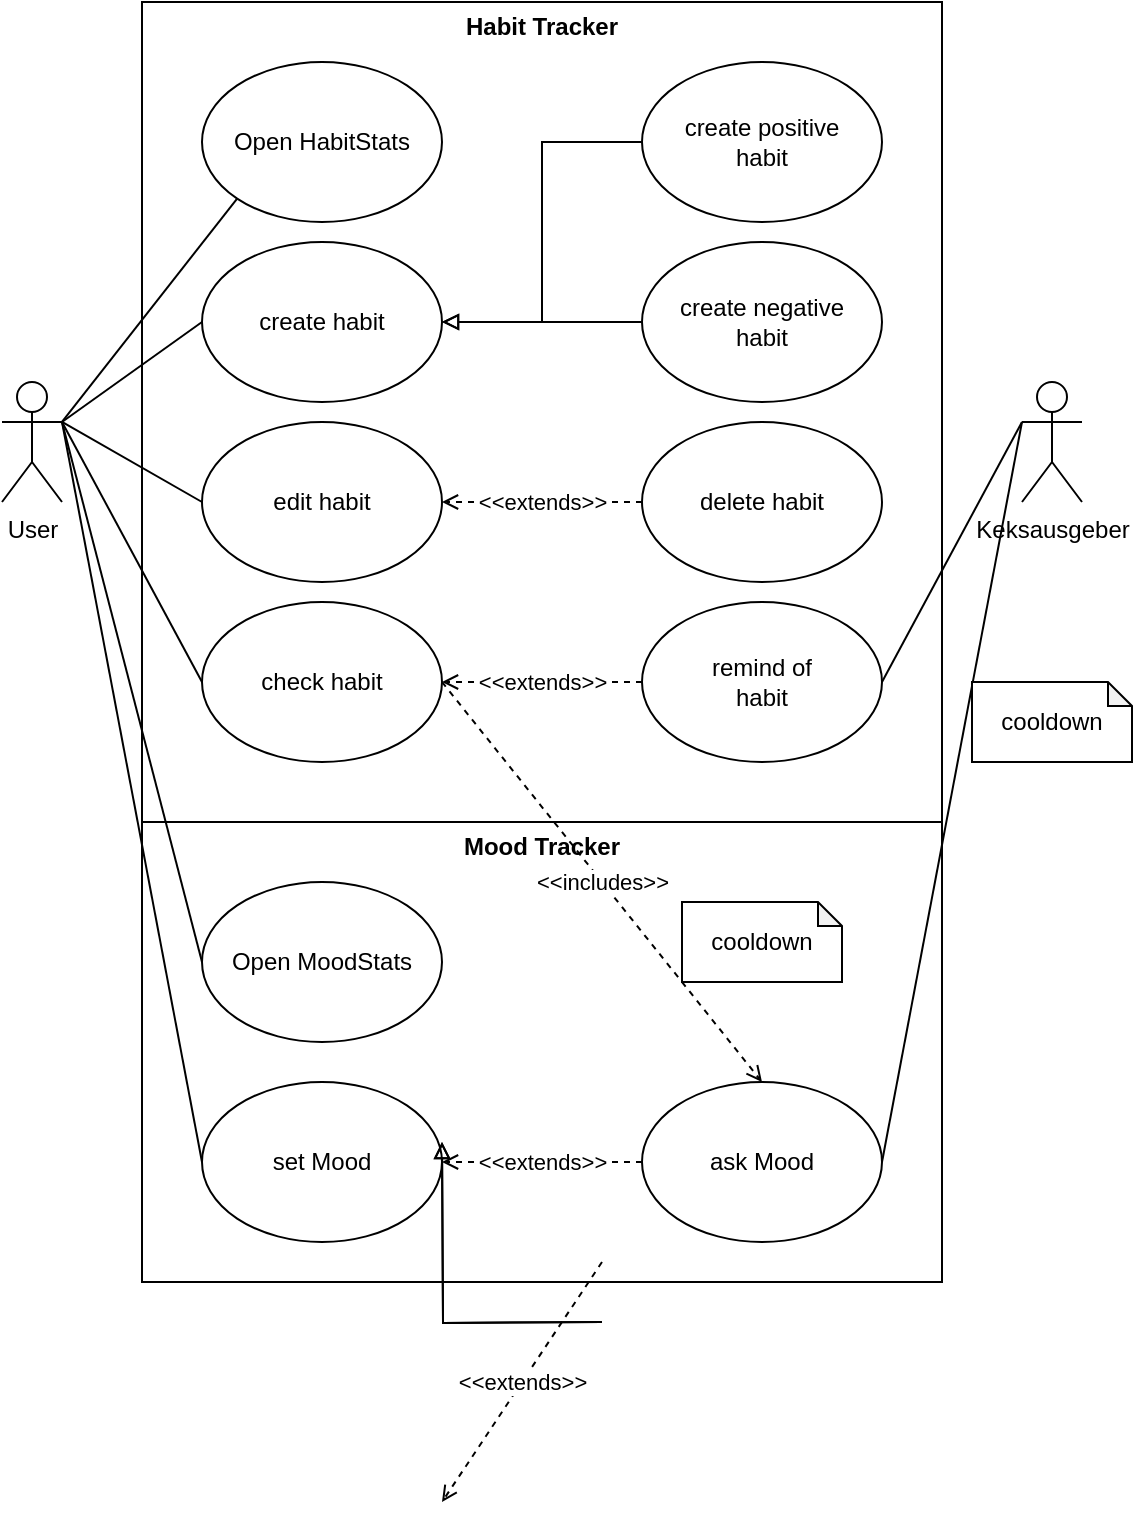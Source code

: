 <mxfile version="15.5.2" type="device" pages="3"><diagram id="Qp9k4GwFQsT3vv3dEzPT" name="Habit Tracker"><mxGraphModel dx="691" dy="1913" grid="1" gridSize="10" guides="1" tooltips="1" connect="1" arrows="1" fold="1" page="1" pageScale="1" pageWidth="827" pageHeight="1169" background="#ffffff" math="0" shadow="0"><root><mxCell id="0"/><mxCell id="1" parent="0"/><mxCell id="lLel2rtWcx4q43UMJfzU-2" value="Habit Tracker" style="swimlane;verticalAlign=middle;swimlaneLine=0;fillColor=none;" parent="1" vertex="1"><mxGeometry x="280" y="-210" width="400" height="410" as="geometry"><mxRectangle x="280" y="-210" width="110" height="23" as="alternateBounds"/></mxGeometry></mxCell><mxCell id="lLel2rtWcx4q43UMJfzU-4" value="create habit" style="ellipse;whiteSpace=wrap;html=1;verticalAlign=middle;fillColor=none;" parent="lLel2rtWcx4q43UMJfzU-2" vertex="1"><mxGeometry x="30" y="120" width="120" height="80" as="geometry"/></mxCell><mxCell id="lLel2rtWcx4q43UMJfzU-5" value="edit habit" style="ellipse;whiteSpace=wrap;html=1;verticalAlign=middle;fillColor=none;" parent="lLel2rtWcx4q43UMJfzU-2" vertex="1"><mxGeometry x="30" y="210" width="120" height="80" as="geometry"/></mxCell><mxCell id="lLel2rtWcx4q43UMJfzU-6" value="check habit" style="ellipse;whiteSpace=wrap;html=1;verticalAlign=middle;fillColor=none;" parent="lLel2rtWcx4q43UMJfzU-2" vertex="1"><mxGeometry x="30" y="300" width="120" height="80" as="geometry"/></mxCell><mxCell id="ghl63SZsgo9a_e7Ybc6T-1" value="Open HabitStats" style="ellipse;whiteSpace=wrap;html=1;verticalAlign=middle;fillColor=none;" parent="lLel2rtWcx4q43UMJfzU-2" vertex="1"><mxGeometry x="30" y="30" width="120" height="80" as="geometry"/></mxCell><mxCell id="ghl63SZsgo9a_e7Ybc6T-2" value="create positive&lt;br&gt;habit" style="ellipse;whiteSpace=wrap;html=1;verticalAlign=middle;fillColor=none;" parent="lLel2rtWcx4q43UMJfzU-2" vertex="1"><mxGeometry x="250" y="30" width="120" height="80" as="geometry"/></mxCell><mxCell id="ghl63SZsgo9a_e7Ybc6T-3" value="create negative&lt;br&gt;habit" style="ellipse;whiteSpace=wrap;html=1;verticalAlign=middle;fillColor=none;" parent="lLel2rtWcx4q43UMJfzU-2" vertex="1"><mxGeometry x="250" y="120" width="120" height="80" as="geometry"/></mxCell><mxCell id="ghl63SZsgo9a_e7Ybc6T-4" value="delete habit" style="ellipse;whiteSpace=wrap;html=1;verticalAlign=middle;fillColor=none;" parent="lLel2rtWcx4q43UMJfzU-2" vertex="1"><mxGeometry x="250" y="210" width="120" height="80" as="geometry"/></mxCell><mxCell id="ghl63SZsgo9a_e7Ybc6T-5" value="remind of&lt;br&gt;habit" style="ellipse;whiteSpace=wrap;html=1;verticalAlign=middle;fillColor=none;" parent="lLel2rtWcx4q43UMJfzU-2" vertex="1"><mxGeometry x="250" y="300" width="120" height="80" as="geometry"/></mxCell><mxCell id="ghl63SZsgo9a_e7Ybc6T-13" value="" style="endArrow=block;html=1;rounded=0;strokeWidth=1;entryX=1;entryY=0.5;entryDx=0;entryDy=0;exitX=0;exitY=0.5;exitDx=0;exitDy=0;edgeStyle=orthogonalEdgeStyle;endFill=0;" parent="lLel2rtWcx4q43UMJfzU-2" source="ghl63SZsgo9a_e7Ybc6T-2" target="lLel2rtWcx4q43UMJfzU-4" edge="1"><mxGeometry width="50" height="50" relative="1" as="geometry"><mxPoint x="230" y="250" as="sourcePoint"/><mxPoint x="280" y="200" as="targetPoint"/></mxGeometry></mxCell><mxCell id="ghl63SZsgo9a_e7Ybc6T-14" value="" style="endArrow=block;html=1;rounded=0;strokeWidth=1;entryX=1;entryY=0.5;entryDx=0;entryDy=0;exitX=0;exitY=0.5;exitDx=0;exitDy=0;edgeStyle=orthogonalEdgeStyle;endFill=0;" parent="lLel2rtWcx4q43UMJfzU-2" source="ghl63SZsgo9a_e7Ybc6T-3" target="lLel2rtWcx4q43UMJfzU-4" edge="1"><mxGeometry width="50" height="50" relative="1" as="geometry"><mxPoint x="230" y="250" as="sourcePoint"/><mxPoint x="280" y="200" as="targetPoint"/></mxGeometry></mxCell><mxCell id="ghl63SZsgo9a_e7Ybc6T-15" value="&amp;lt;&amp;lt;extends&amp;gt;&amp;gt;" style="endArrow=open;html=1;rounded=0;strokeWidth=1;entryX=1;entryY=0.5;entryDx=0;entryDy=0;exitX=0;exitY=0.5;exitDx=0;exitDy=0;dashed=1;endFill=0;" parent="lLel2rtWcx4q43UMJfzU-2" source="ghl63SZsgo9a_e7Ybc6T-4" target="lLel2rtWcx4q43UMJfzU-5" edge="1"><mxGeometry width="50" height="50" relative="1" as="geometry"><mxPoint x="230" y="220" as="sourcePoint"/><mxPoint x="280" y="170" as="targetPoint"/></mxGeometry></mxCell><mxCell id="ghl63SZsgo9a_e7Ybc6T-18" value="&amp;lt;&amp;lt;extends&amp;gt;&amp;gt;" style="endArrow=open;html=1;rounded=0;dashed=1;strokeWidth=1;entryX=1;entryY=0.5;entryDx=0;entryDy=0;exitX=0;exitY=0.5;exitDx=0;exitDy=0;endFill=0;" parent="lLel2rtWcx4q43UMJfzU-2" source="ghl63SZsgo9a_e7Ybc6T-5" target="lLel2rtWcx4q43UMJfzU-6" edge="1"><mxGeometry width="50" height="50" relative="1" as="geometry"><mxPoint x="230" y="220" as="sourcePoint"/><mxPoint x="280" y="170" as="targetPoint"/></mxGeometry></mxCell><mxCell id="ghl63SZsgo9a_e7Ybc6T-8" value="" style="edgeStyle=none;rounded=0;orthogonalLoop=1;jettySize=auto;html=1;endArrow=none;endFill=0;strokeWidth=1;entryX=0;entryY=0.5;entryDx=0;entryDy=0;exitX=1;exitY=0.333;exitDx=0;exitDy=0;exitPerimeter=0;" parent="1" source="lLel2rtWcx4q43UMJfzU-3" target="lLel2rtWcx4q43UMJfzU-5" edge="1"><mxGeometry relative="1" as="geometry"><mxPoint x="150" y="30" as="sourcePoint"/><mxPoint x="250" y="160" as="targetPoint"/></mxGeometry></mxCell><mxCell id="lLel2rtWcx4q43UMJfzU-3" value="User" style="shape=umlActor;verticalLabelPosition=bottom;verticalAlign=top;html=1;outlineConnect=0;fillColor=none;" parent="1" vertex="1"><mxGeometry x="210" y="-20" width="30" height="60" as="geometry"/></mxCell><mxCell id="ghl63SZsgo9a_e7Ybc6T-10" value="" style="endArrow=none;html=1;rounded=0;strokeWidth=1;entryX=0;entryY=0.5;entryDx=0;entryDy=0;exitX=1;exitY=0.333;exitDx=0;exitDy=0;exitPerimeter=0;" parent="1" source="lLel2rtWcx4q43UMJfzU-3" target="lLel2rtWcx4q43UMJfzU-6" edge="1"><mxGeometry width="50" height="50" relative="1" as="geometry"><mxPoint x="140" y="40" as="sourcePoint"/><mxPoint x="670" y="70" as="targetPoint"/></mxGeometry></mxCell><mxCell id="ghl63SZsgo9a_e7Ybc6T-11" value="" style="endArrow=none;html=1;rounded=0;strokeWidth=1;exitX=0;exitY=0.5;exitDx=0;exitDy=0;entryX=1;entryY=0.333;entryDx=0;entryDy=0;entryPerimeter=0;" parent="1" source="lLel2rtWcx4q43UMJfzU-4" target="lLel2rtWcx4q43UMJfzU-3" edge="1"><mxGeometry width="50" height="50" relative="1" as="geometry"><mxPoint x="620" y="120" as="sourcePoint"/><mxPoint x="130" y="30" as="targetPoint"/></mxGeometry></mxCell><mxCell id="ghl63SZsgo9a_e7Ybc6T-12" value="" style="endArrow=none;html=1;rounded=0;strokeWidth=1;exitX=1;exitY=0.333;exitDx=0;exitDy=0;exitPerimeter=0;entryX=0;entryY=1;entryDx=0;entryDy=0;" parent="1" source="lLel2rtWcx4q43UMJfzU-3" target="ghl63SZsgo9a_e7Ybc6T-1" edge="1"><mxGeometry width="50" height="50" relative="1" as="geometry"><mxPoint x="510" y="40" as="sourcePoint"/><mxPoint x="560" y="-10" as="targetPoint"/></mxGeometry></mxCell><mxCell id="ghl63SZsgo9a_e7Ybc6T-16" value="Keksausgeber" style="shape=umlActor;verticalLabelPosition=bottom;verticalAlign=top;html=1;outlineConnect=0;fillColor=none;" parent="1" vertex="1"><mxGeometry x="720" y="-20" width="30" height="60" as="geometry"/></mxCell><mxCell id="ghl63SZsgo9a_e7Ybc6T-17" value="" style="endArrow=none;html=1;rounded=0;strokeWidth=1;entryX=1;entryY=0.5;entryDx=0;entryDy=0;exitX=0;exitY=0.333;exitDx=0;exitDy=0;exitPerimeter=0;" parent="1" source="ghl63SZsgo9a_e7Ybc6T-16" target="ghl63SZsgo9a_e7Ybc6T-5" edge="1"><mxGeometry width="50" height="50" relative="1" as="geometry"><mxPoint x="510" y="10" as="sourcePoint"/><mxPoint x="560" y="-40" as="targetPoint"/><Array as="points"/></mxGeometry></mxCell><mxCell id="c0h4RcrNZui7EozZj5rY-29" value="Mood Tracker" style="swimlane;verticalAlign=middle;swimlaneLine=0;fillColor=none;" vertex="1" parent="1"><mxGeometry x="280" y="200" width="400" height="230" as="geometry"><mxRectangle x="280" y="-210" width="110" height="23" as="alternateBounds"/></mxGeometry></mxCell><mxCell id="c0h4RcrNZui7EozZj5rY-31" value="set Mood" style="ellipse;whiteSpace=wrap;html=1;verticalAlign=middle;fillColor=none;" vertex="1" parent="c0h4RcrNZui7EozZj5rY-29"><mxGeometry x="30" y="130" width="120" height="80" as="geometry"/></mxCell><mxCell id="c0h4RcrNZui7EozZj5rY-33" value="Open MoodStats" style="ellipse;whiteSpace=wrap;html=1;verticalAlign=middle;fillColor=none;" vertex="1" parent="c0h4RcrNZui7EozZj5rY-29"><mxGeometry x="30" y="30" width="120" height="80" as="geometry"/></mxCell><mxCell id="c0h4RcrNZui7EozZj5rY-36" value="ask Mood" style="ellipse;whiteSpace=wrap;html=1;verticalAlign=middle;fillColor=none;" vertex="1" parent="c0h4RcrNZui7EozZj5rY-29"><mxGeometry x="250" y="130" width="120" height="80" as="geometry"/></mxCell><mxCell id="c0h4RcrNZui7EozZj5rY-38" value="" style="endArrow=block;html=1;rounded=0;strokeWidth=1;entryX=1;entryY=0.5;entryDx=0;entryDy=0;exitX=0;exitY=0.5;exitDx=0;exitDy=0;edgeStyle=orthogonalEdgeStyle;endFill=0;" edge="1" parent="c0h4RcrNZui7EozZj5rY-29" source="c0h4RcrNZui7EozZj5rY-34"><mxGeometry width="50" height="50" relative="1" as="geometry"><mxPoint x="230" y="250" as="sourcePoint"/><mxPoint x="150" y="160" as="targetPoint"/></mxGeometry></mxCell><mxCell id="c0h4RcrNZui7EozZj5rY-39" value="" style="endArrow=block;html=1;rounded=0;strokeWidth=1;entryX=1;entryY=0.5;entryDx=0;entryDy=0;exitX=0;exitY=0.5;exitDx=0;exitDy=0;edgeStyle=orthogonalEdgeStyle;endFill=0;" edge="1" parent="c0h4RcrNZui7EozZj5rY-29" source="c0h4RcrNZui7EozZj5rY-35"><mxGeometry width="50" height="50" relative="1" as="geometry"><mxPoint x="230" y="250" as="sourcePoint"/><mxPoint x="150" y="160" as="targetPoint"/></mxGeometry></mxCell><mxCell id="c0h4RcrNZui7EozZj5rY-40" value="&amp;lt;&amp;lt;extends&amp;gt;&amp;gt;" style="endArrow=open;html=1;rounded=0;strokeWidth=1;entryX=1;entryY=0.5;entryDx=0;entryDy=0;exitX=0;exitY=0.5;exitDx=0;exitDy=0;dashed=1;endFill=0;" edge="1" parent="c0h4RcrNZui7EozZj5rY-29" source="c0h4RcrNZui7EozZj5rY-36" target="c0h4RcrNZui7EozZj5rY-31"><mxGeometry width="50" height="50" relative="1" as="geometry"><mxPoint x="230" y="140" as="sourcePoint"/><mxPoint x="280" y="90" as="targetPoint"/></mxGeometry></mxCell><mxCell id="c0h4RcrNZui7EozZj5rY-41" value="&amp;lt;&amp;lt;extends&amp;gt;&amp;gt;" style="endArrow=open;html=1;rounded=0;dashed=1;strokeWidth=1;entryX=1;entryY=0.5;entryDx=0;entryDy=0;exitX=0;exitY=0.5;exitDx=0;exitDy=0;endFill=0;" edge="1" parent="c0h4RcrNZui7EozZj5rY-29" source="c0h4RcrNZui7EozZj5rY-37"><mxGeometry width="50" height="50" relative="1" as="geometry"><mxPoint x="230" y="220" as="sourcePoint"/><mxPoint x="150" y="340" as="targetPoint"/></mxGeometry></mxCell><mxCell id="c0h4RcrNZui7EozZj5rY-47" value="cooldown" style="shape=note;whiteSpace=wrap;html=1;backgroundOutline=1;darkOpacity=0.05;size=12;" vertex="1" parent="c0h4RcrNZui7EozZj5rY-29"><mxGeometry x="270" y="40" width="80" height="40" as="geometry"/></mxCell><mxCell id="c0h4RcrNZui7EozZj5rY-42" value="" style="endArrow=none;html=1;rounded=0;strokeWidth=1;entryX=1;entryY=0.5;entryDx=0;entryDy=0;exitX=0;exitY=0.333;exitDx=0;exitDy=0;exitPerimeter=0;" edge="1" parent="1" source="ghl63SZsgo9a_e7Ybc6T-16" target="c0h4RcrNZui7EozZj5rY-36"><mxGeometry width="50" height="50" relative="1" as="geometry"><mxPoint x="730" y="230" as="sourcePoint"/><mxPoint x="660" y="360" as="targetPoint"/><Array as="points"/></mxGeometry></mxCell><mxCell id="c0h4RcrNZui7EozZj5rY-43" value="cooldown" style="shape=note;whiteSpace=wrap;html=1;backgroundOutline=1;darkOpacity=0.05;size=12;" vertex="1" parent="1"><mxGeometry x="695" y="130" width="80" height="40" as="geometry"/></mxCell><mxCell id="c0h4RcrNZui7EozZj5rY-44" value="" style="endArrow=none;html=1;rounded=0;exitX=0;exitY=0.5;exitDx=0;exitDy=0;" edge="1" parent="1" source="c0h4RcrNZui7EozZj5rY-33"><mxGeometry width="50" height="50" relative="1" as="geometry"><mxPoint x="440" y="160" as="sourcePoint"/><mxPoint x="240" as="targetPoint"/></mxGeometry></mxCell><mxCell id="c0h4RcrNZui7EozZj5rY-45" value="" style="endArrow=none;html=1;rounded=0;exitX=0;exitY=0.5;exitDx=0;exitDy=0;entryX=1;entryY=0.333;entryDx=0;entryDy=0;entryPerimeter=0;" edge="1" parent="1" source="c0h4RcrNZui7EozZj5rY-31" target="lLel2rtWcx4q43UMJfzU-3"><mxGeometry width="50" height="50" relative="1" as="geometry"><mxPoint x="320" y="280" as="sourcePoint"/><mxPoint x="250" y="10" as="targetPoint"/></mxGeometry></mxCell><mxCell id="c0h4RcrNZui7EozZj5rY-46" value="&amp;lt;&amp;lt;includes&amp;gt;&amp;gt;" style="endArrow=open;html=1;rounded=0;dashed=1;strokeWidth=1;endFill=0;entryX=0.5;entryY=0;entryDx=0;entryDy=0;" edge="1" parent="1" target="c0h4RcrNZui7EozZj5rY-36"><mxGeometry width="50" height="50" relative="1" as="geometry"><mxPoint x="430" y="130" as="sourcePoint"/><mxPoint x="500" y="280" as="targetPoint"/></mxGeometry></mxCell></root></mxGraphModel></diagram><diagram id="ZTu2RXF7-6wMjK4S5ILH" name="Mood Tracker"><mxGraphModel dx="870" dy="626" grid="1" gridSize="10" guides="1" tooltips="1" connect="1" arrows="1" fold="1" page="1" pageScale="1" pageWidth="827" pageHeight="1169" math="0" shadow="0"><root><mxCell id="Yr8047yu4ABNvxqqlwT5-0"/><mxCell id="Yr8047yu4ABNvxqqlwT5-1" parent="Yr8047yu4ABNvxqqlwT5-0"/></root></mxGraphModel></diagram><diagram id="6mqe1Au1FCOaG_fR-V1t" name="Gamification"><mxGraphModel dx="870" dy="626" grid="1" gridSize="10" guides="1" tooltips="1" connect="1" arrows="1" fold="1" page="1" pageScale="1" pageWidth="827" pageHeight="1169" math="0" shadow="0"><root><mxCell id="cvWd2n7vwvnULV8UlONm-0"/><mxCell id="cvWd2n7vwvnULV8UlONm-1" parent="cvWd2n7vwvnULV8UlONm-0"/></root></mxGraphModel></diagram></mxfile>